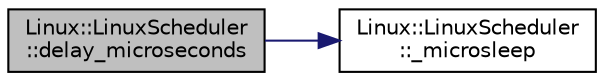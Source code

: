 digraph "Linux::LinuxScheduler::delay_microseconds"
{
 // INTERACTIVE_SVG=YES
  edge [fontname="Helvetica",fontsize="10",labelfontname="Helvetica",labelfontsize="10"];
  node [fontname="Helvetica",fontsize="10",shape=record];
  rankdir="LR";
  Node1 [label="Linux::LinuxScheduler\l::delay_microseconds",height=0.2,width=0.4,color="black", fillcolor="grey75", style="filled" fontcolor="black"];
  Node1 -> Node2 [color="midnightblue",fontsize="10",style="solid",fontname="Helvetica"];
  Node2 [label="Linux::LinuxScheduler\l::_microsleep",height=0.2,width=0.4,color="black", fillcolor="white", style="filled",URL="$classLinux_1_1LinuxScheduler.html#ab0d73f88e3e8c93b6d389921b52b5257"];
}
